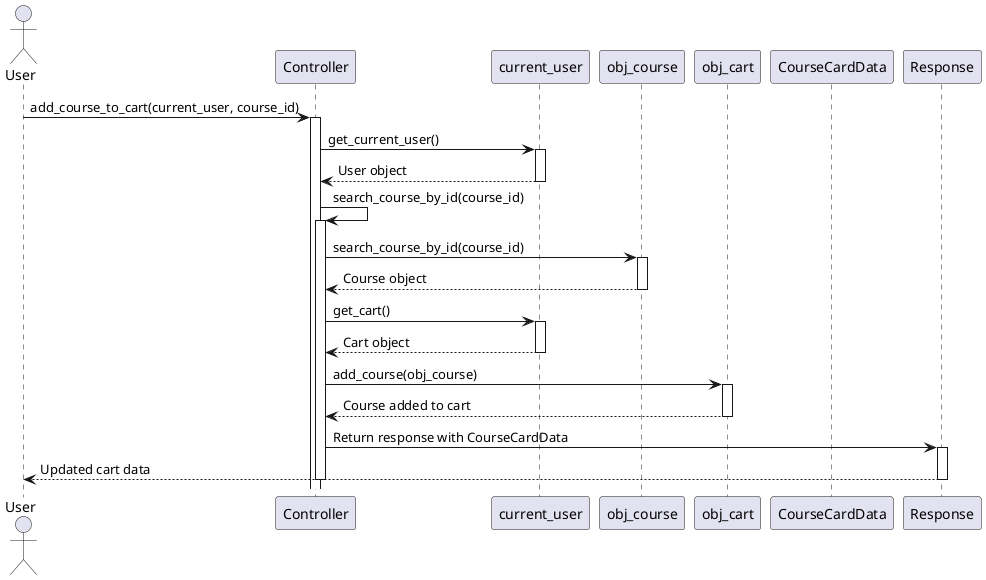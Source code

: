 @startuml FastAPI - Add Course to Cart Sequence Diagram

actor User
participant Controller
participant current_user
participant obj_course
participant obj_cart
participant CourseCardData
participant Response

User -> Controller: add_course_to_cart(current_user, course_id)
activate Controller
Controller -> current_user: get_current_user()
activate current_user
current_user --> Controller: User object
deactivate current_user
Controller -> Controller: search_course_by_id(course_id)
activate Controller
Controller -> obj_course: search_course_by_id(course_id)
activate obj_course
obj_course --> Controller: Course object
deactivate obj_course
Controller -> current_user: get_cart()
activate current_user
current_user --> Controller: Cart object
deactivate current_user
Controller -> obj_cart: add_course(obj_course)
activate obj_cart
obj_cart --> Controller: Course added to cart
deactivate obj_cart
Controller -> Response: Return response with CourseCardData
activate Response
Response --> User: Updated cart data
deactivate Response
deactivate Controller

@enduml